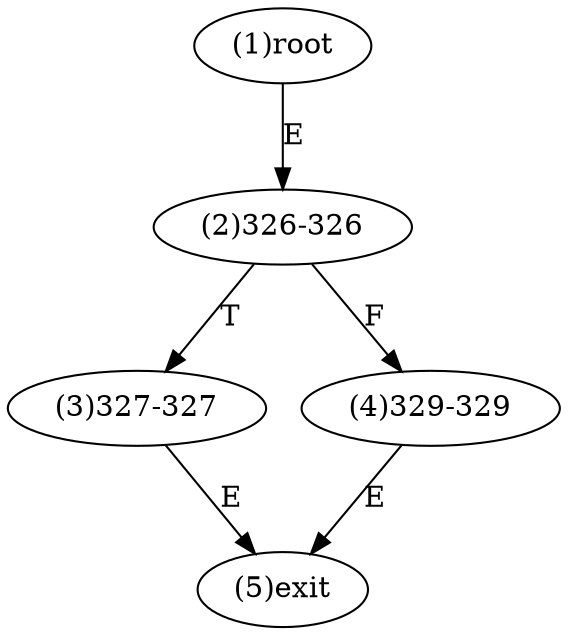 digraph "" { 
1[ label="(1)root"];
2[ label="(2)326-326"];
3[ label="(3)327-327"];
4[ label="(4)329-329"];
5[ label="(5)exit"];
1->2[ label="E"];
2->4[ label="F"];
2->3[ label="T"];
3->5[ label="E"];
4->5[ label="E"];
}
